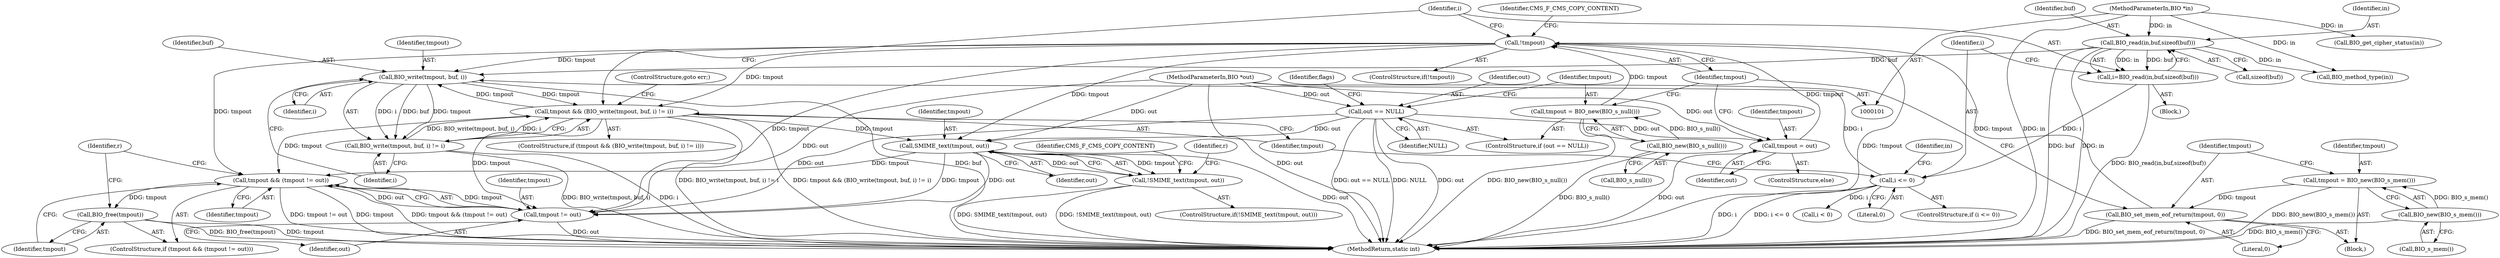 digraph "1_openssl_cd30f03ac5bf2962f44bd02ae8d88245dff2f12c_0@API" {
"1000184" [label="(Call,BIO_write(tmpout, buf, i))"];
"1000181" [label="(Call,tmpout && (BIO_write(tmpout, buf, i) != i))"];
"1000184" [label="(Call,BIO_write(tmpout, buf, i))"];
"1000142" [label="(Call,!tmpout)"];
"1000138" [label="(Call,tmpout = out)"];
"1000117" [label="(Call,out == NULL)"];
"1000102" [label="(MethodParameterIn,BIO *out)"];
"1000120" [label="(Call,tmpout = BIO_new(BIO_s_null()))"];
"1000122" [label="(Call,BIO_new(BIO_s_null()))"];
"1000134" [label="(Call,BIO_set_mem_eof_return(tmpout, 0))"];
"1000130" [label="(Call,tmpout = BIO_new(BIO_s_mem()))"];
"1000132" [label="(Call,BIO_new(BIO_s_mem()))"];
"1000153" [label="(Call,BIO_read(in,buf,sizeof(buf)))"];
"1000103" [label="(MethodParameterIn,BIO *in)"];
"1000159" [label="(Call,i <= 0)"];
"1000151" [label="(Call,i=BIO_read(in,buf,sizeof(buf)))"];
"1000183" [label="(Call,BIO_write(tmpout, buf, i) != i)"];
"1000197" [label="(Call,SMIME_text(tmpout, out))"];
"1000196" [label="(Call,!SMIME_text(tmpout, out))"];
"1000210" [label="(Call,tmpout && (tmpout != out))"];
"1000215" [label="(Call,BIO_free(tmpout))"];
"1000212" [label="(Call,tmpout != out)"];
"1000175" [label="(Call,i < 0)"];
"1000154" [label="(Identifier,in)"];
"1000195" [label="(ControlStructure,if(!SMIME_text(tmpout, out)))"];
"1000180" [label="(ControlStructure,if (tmpout && (BIO_write(tmpout, buf, i) != i)))"];
"1000141" [label="(ControlStructure,if(!tmpout))"];
"1000142" [label="(Call,!tmpout)"];
"1000138" [label="(Call,tmpout = out)"];
"1000117" [label="(Call,out == NULL)"];
"1000119" [label="(Identifier,NULL)"];
"1000140" [label="(Identifier,out)"];
"1000183" [label="(Call,BIO_write(tmpout, buf, i) != i)"];
"1000153" [label="(Call,BIO_read(in,buf,sizeof(buf)))"];
"1000156" [label="(Call,sizeof(buf))"];
"1000103" [label="(MethodParameterIn,BIO *in)"];
"1000123" [label="(Call,BIO_s_null())"];
"1000118" [label="(Identifier,out)"];
"1000186" [label="(Identifier,buf)"];
"1000136" [label="(Literal,0)"];
"1000155" [label="(Identifier,buf)"];
"1000161" [label="(Literal,0)"];
"1000129" [label="(Block,)"];
"1000135" [label="(Identifier,tmpout)"];
"1000150" [label="(Block,)"];
"1000151" [label="(Call,i=BIO_read(in,buf,sizeof(buf)))"];
"1000206" [label="(Identifier,r)"];
"1000216" [label="(Identifier,tmpout)"];
"1000219" [label="(MethodReturn,static int)"];
"1000160" [label="(Identifier,i)"];
"1000209" [label="(ControlStructure,if (tmpout && (tmpout != out)))"];
"1000185" [label="(Identifier,tmpout)"];
"1000131" [label="(Identifier,tmpout)"];
"1000165" [label="(Call,BIO_method_type(in))"];
"1000198" [label="(Identifier,tmpout)"];
"1000133" [label="(Call,BIO_s_mem())"];
"1000134" [label="(Call,BIO_set_mem_eof_return(tmpout, 0))"];
"1000202" [label="(Identifier,CMS_F_CMS_COPY_CONTENT)"];
"1000197" [label="(Call,SMIME_text(tmpout, out))"];
"1000211" [label="(Identifier,tmpout)"];
"1000184" [label="(Call,BIO_write(tmpout, buf, i))"];
"1000122" [label="(Call,BIO_new(BIO_s_null()))"];
"1000187" [label="(Identifier,i)"];
"1000152" [label="(Identifier,i)"];
"1000189" [label="(ControlStructure,goto err;)"];
"1000196" [label="(Call,!SMIME_text(tmpout, out))"];
"1000199" [label="(Identifier,out)"];
"1000102" [label="(MethodParameterIn,BIO *out)"];
"1000132" [label="(Call,BIO_new(BIO_s_mem()))"];
"1000158" [label="(ControlStructure,if (i <= 0))"];
"1000116" [label="(ControlStructure,if (out == NULL))"];
"1000139" [label="(Identifier,tmpout)"];
"1000212" [label="(Call,tmpout != out)"];
"1000120" [label="(Call,tmpout = BIO_new(BIO_s_null()))"];
"1000214" [label="(Identifier,out)"];
"1000137" [label="(ControlStructure,else)"];
"1000127" [label="(Identifier,flags)"];
"1000146" [label="(Identifier,CMS_F_CMS_COPY_CONTENT)"];
"1000171" [label="(Call,BIO_get_cipher_status(in))"];
"1000188" [label="(Identifier,i)"];
"1000130" [label="(Call,tmpout = BIO_new(BIO_s_mem()))"];
"1000159" [label="(Call,i <= 0)"];
"1000143" [label="(Identifier,tmpout)"];
"1000166" [label="(Identifier,in)"];
"1000181" [label="(Call,tmpout && (BIO_write(tmpout, buf, i) != i))"];
"1000121" [label="(Identifier,tmpout)"];
"1000218" [label="(Identifier,r)"];
"1000182" [label="(Identifier,tmpout)"];
"1000213" [label="(Identifier,tmpout)"];
"1000210" [label="(Call,tmpout && (tmpout != out))"];
"1000215" [label="(Call,BIO_free(tmpout))"];
"1000184" -> "1000183"  [label="AST: "];
"1000184" -> "1000187"  [label="CFG: "];
"1000185" -> "1000184"  [label="AST: "];
"1000186" -> "1000184"  [label="AST: "];
"1000187" -> "1000184"  [label="AST: "];
"1000188" -> "1000184"  [label="CFG: "];
"1000184" -> "1000219"  [label="DDG: buf"];
"1000184" -> "1000181"  [label="DDG: tmpout"];
"1000184" -> "1000183"  [label="DDG: tmpout"];
"1000184" -> "1000183"  [label="DDG: buf"];
"1000184" -> "1000183"  [label="DDG: i"];
"1000181" -> "1000184"  [label="DDG: tmpout"];
"1000142" -> "1000184"  [label="DDG: tmpout"];
"1000153" -> "1000184"  [label="DDG: buf"];
"1000159" -> "1000184"  [label="DDG: i"];
"1000181" -> "1000180"  [label="AST: "];
"1000181" -> "1000182"  [label="CFG: "];
"1000181" -> "1000183"  [label="CFG: "];
"1000182" -> "1000181"  [label="AST: "];
"1000183" -> "1000181"  [label="AST: "];
"1000152" -> "1000181"  [label="CFG: "];
"1000189" -> "1000181"  [label="CFG: "];
"1000181" -> "1000219"  [label="DDG: tmpout && (BIO_write(tmpout, buf, i) != i)"];
"1000181" -> "1000219"  [label="DDG: BIO_write(tmpout, buf, i) != i"];
"1000142" -> "1000181"  [label="DDG: tmpout"];
"1000183" -> "1000181"  [label="DDG: BIO_write(tmpout, buf, i)"];
"1000183" -> "1000181"  [label="DDG: i"];
"1000181" -> "1000197"  [label="DDG: tmpout"];
"1000181" -> "1000210"  [label="DDG: tmpout"];
"1000181" -> "1000212"  [label="DDG: tmpout"];
"1000142" -> "1000141"  [label="AST: "];
"1000142" -> "1000143"  [label="CFG: "];
"1000143" -> "1000142"  [label="AST: "];
"1000146" -> "1000142"  [label="CFG: "];
"1000152" -> "1000142"  [label="CFG: "];
"1000142" -> "1000219"  [label="DDG: !tmpout"];
"1000138" -> "1000142"  [label="DDG: tmpout"];
"1000120" -> "1000142"  [label="DDG: tmpout"];
"1000134" -> "1000142"  [label="DDG: tmpout"];
"1000142" -> "1000197"  [label="DDG: tmpout"];
"1000142" -> "1000210"  [label="DDG: tmpout"];
"1000142" -> "1000212"  [label="DDG: tmpout"];
"1000138" -> "1000137"  [label="AST: "];
"1000138" -> "1000140"  [label="CFG: "];
"1000139" -> "1000138"  [label="AST: "];
"1000140" -> "1000138"  [label="AST: "];
"1000143" -> "1000138"  [label="CFG: "];
"1000138" -> "1000219"  [label="DDG: out"];
"1000117" -> "1000138"  [label="DDG: out"];
"1000102" -> "1000138"  [label="DDG: out"];
"1000117" -> "1000116"  [label="AST: "];
"1000117" -> "1000119"  [label="CFG: "];
"1000118" -> "1000117"  [label="AST: "];
"1000119" -> "1000117"  [label="AST: "];
"1000121" -> "1000117"  [label="CFG: "];
"1000127" -> "1000117"  [label="CFG: "];
"1000117" -> "1000219"  [label="DDG: out"];
"1000117" -> "1000219"  [label="DDG: out == NULL"];
"1000117" -> "1000219"  [label="DDG: NULL"];
"1000102" -> "1000117"  [label="DDG: out"];
"1000117" -> "1000197"  [label="DDG: out"];
"1000117" -> "1000212"  [label="DDG: out"];
"1000102" -> "1000101"  [label="AST: "];
"1000102" -> "1000219"  [label="DDG: out"];
"1000102" -> "1000197"  [label="DDG: out"];
"1000102" -> "1000212"  [label="DDG: out"];
"1000120" -> "1000116"  [label="AST: "];
"1000120" -> "1000122"  [label="CFG: "];
"1000121" -> "1000120"  [label="AST: "];
"1000122" -> "1000120"  [label="AST: "];
"1000143" -> "1000120"  [label="CFG: "];
"1000120" -> "1000219"  [label="DDG: BIO_new(BIO_s_null())"];
"1000122" -> "1000120"  [label="DDG: BIO_s_null()"];
"1000122" -> "1000123"  [label="CFG: "];
"1000123" -> "1000122"  [label="AST: "];
"1000122" -> "1000219"  [label="DDG: BIO_s_null()"];
"1000134" -> "1000129"  [label="AST: "];
"1000134" -> "1000136"  [label="CFG: "];
"1000135" -> "1000134"  [label="AST: "];
"1000136" -> "1000134"  [label="AST: "];
"1000143" -> "1000134"  [label="CFG: "];
"1000134" -> "1000219"  [label="DDG: BIO_set_mem_eof_return(tmpout, 0)"];
"1000130" -> "1000134"  [label="DDG: tmpout"];
"1000130" -> "1000129"  [label="AST: "];
"1000130" -> "1000132"  [label="CFG: "];
"1000131" -> "1000130"  [label="AST: "];
"1000132" -> "1000130"  [label="AST: "];
"1000135" -> "1000130"  [label="CFG: "];
"1000130" -> "1000219"  [label="DDG: BIO_new(BIO_s_mem())"];
"1000132" -> "1000130"  [label="DDG: BIO_s_mem()"];
"1000132" -> "1000133"  [label="CFG: "];
"1000133" -> "1000132"  [label="AST: "];
"1000132" -> "1000219"  [label="DDG: BIO_s_mem()"];
"1000153" -> "1000151"  [label="AST: "];
"1000153" -> "1000156"  [label="CFG: "];
"1000154" -> "1000153"  [label="AST: "];
"1000155" -> "1000153"  [label="AST: "];
"1000156" -> "1000153"  [label="AST: "];
"1000151" -> "1000153"  [label="CFG: "];
"1000153" -> "1000219"  [label="DDG: buf"];
"1000153" -> "1000219"  [label="DDG: in"];
"1000153" -> "1000151"  [label="DDG: in"];
"1000153" -> "1000151"  [label="DDG: buf"];
"1000103" -> "1000153"  [label="DDG: in"];
"1000153" -> "1000165"  [label="DDG: in"];
"1000103" -> "1000101"  [label="AST: "];
"1000103" -> "1000219"  [label="DDG: in"];
"1000103" -> "1000165"  [label="DDG: in"];
"1000103" -> "1000171"  [label="DDG: in"];
"1000159" -> "1000158"  [label="AST: "];
"1000159" -> "1000161"  [label="CFG: "];
"1000160" -> "1000159"  [label="AST: "];
"1000161" -> "1000159"  [label="AST: "];
"1000166" -> "1000159"  [label="CFG: "];
"1000182" -> "1000159"  [label="CFG: "];
"1000159" -> "1000219"  [label="DDG: i <= 0"];
"1000159" -> "1000219"  [label="DDG: i"];
"1000151" -> "1000159"  [label="DDG: i"];
"1000159" -> "1000175"  [label="DDG: i"];
"1000151" -> "1000150"  [label="AST: "];
"1000152" -> "1000151"  [label="AST: "];
"1000160" -> "1000151"  [label="CFG: "];
"1000151" -> "1000219"  [label="DDG: BIO_read(in,buf,sizeof(buf))"];
"1000183" -> "1000188"  [label="CFG: "];
"1000188" -> "1000183"  [label="AST: "];
"1000183" -> "1000219"  [label="DDG: i"];
"1000183" -> "1000219"  [label="DDG: BIO_write(tmpout, buf, i)"];
"1000197" -> "1000196"  [label="AST: "];
"1000197" -> "1000199"  [label="CFG: "];
"1000198" -> "1000197"  [label="AST: "];
"1000199" -> "1000197"  [label="AST: "];
"1000196" -> "1000197"  [label="CFG: "];
"1000197" -> "1000219"  [label="DDG: out"];
"1000197" -> "1000196"  [label="DDG: tmpout"];
"1000197" -> "1000196"  [label="DDG: out"];
"1000197" -> "1000210"  [label="DDG: tmpout"];
"1000197" -> "1000212"  [label="DDG: tmpout"];
"1000197" -> "1000212"  [label="DDG: out"];
"1000196" -> "1000195"  [label="AST: "];
"1000202" -> "1000196"  [label="CFG: "];
"1000206" -> "1000196"  [label="CFG: "];
"1000196" -> "1000219"  [label="DDG: SMIME_text(tmpout, out)"];
"1000196" -> "1000219"  [label="DDG: !SMIME_text(tmpout, out)"];
"1000210" -> "1000209"  [label="AST: "];
"1000210" -> "1000211"  [label="CFG: "];
"1000210" -> "1000212"  [label="CFG: "];
"1000211" -> "1000210"  [label="AST: "];
"1000212" -> "1000210"  [label="AST: "];
"1000216" -> "1000210"  [label="CFG: "];
"1000218" -> "1000210"  [label="CFG: "];
"1000210" -> "1000219"  [label="DDG: tmpout && (tmpout != out)"];
"1000210" -> "1000219"  [label="DDG: tmpout != out"];
"1000210" -> "1000219"  [label="DDG: tmpout"];
"1000212" -> "1000210"  [label="DDG: tmpout"];
"1000212" -> "1000210"  [label="DDG: out"];
"1000210" -> "1000215"  [label="DDG: tmpout"];
"1000215" -> "1000209"  [label="AST: "];
"1000215" -> "1000216"  [label="CFG: "];
"1000216" -> "1000215"  [label="AST: "];
"1000218" -> "1000215"  [label="CFG: "];
"1000215" -> "1000219"  [label="DDG: tmpout"];
"1000215" -> "1000219"  [label="DDG: BIO_free(tmpout)"];
"1000212" -> "1000214"  [label="CFG: "];
"1000213" -> "1000212"  [label="AST: "];
"1000214" -> "1000212"  [label="AST: "];
"1000212" -> "1000219"  [label="DDG: out"];
}
